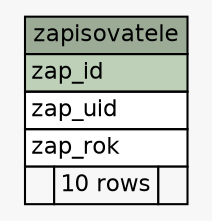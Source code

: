 // dot 2.38.0 on Mac OS X 10.9.4
// SchemaSpy rev 590
digraph "zapisovatele" {
  graph [
    rankdir="RL"
    bgcolor="#f7f7f7"
    nodesep="0.18"
    ranksep="0.46"
    fontname="Helvetica"
    fontsize="11"
  ];
  node [
    fontname="Helvetica"
    fontsize="11"
    shape="plaintext"
  ];
  edge [
    arrowsize="0.8"
  ];
  "zapisovatele" [
    label=<
    <TABLE BORDER="0" CELLBORDER="1" CELLSPACING="0" BGCOLOR="#ffffff">
      <TR><TD COLSPAN="3" BGCOLOR="#9bab96" ALIGN="CENTER">zapisovatele</TD></TR>
      <TR><TD PORT="zap_id" COLSPAN="3" BGCOLOR="#bed1b8" ALIGN="LEFT">zap_id</TD></TR>
      <TR><TD PORT="zap_uid" COLSPAN="3" ALIGN="LEFT">zap_uid</TD></TR>
      <TR><TD PORT="zap_rok" COLSPAN="3" ALIGN="LEFT">zap_rok</TD></TR>
      <TR><TD ALIGN="LEFT" BGCOLOR="#f7f7f7">  </TD><TD ALIGN="RIGHT" BGCOLOR="#f7f7f7">10 rows</TD><TD ALIGN="RIGHT" BGCOLOR="#f7f7f7">  </TD></TR>
    </TABLE>>
    URL="tables/zapisovatele.html"
    tooltip="zapisovatele"
  ];
}
